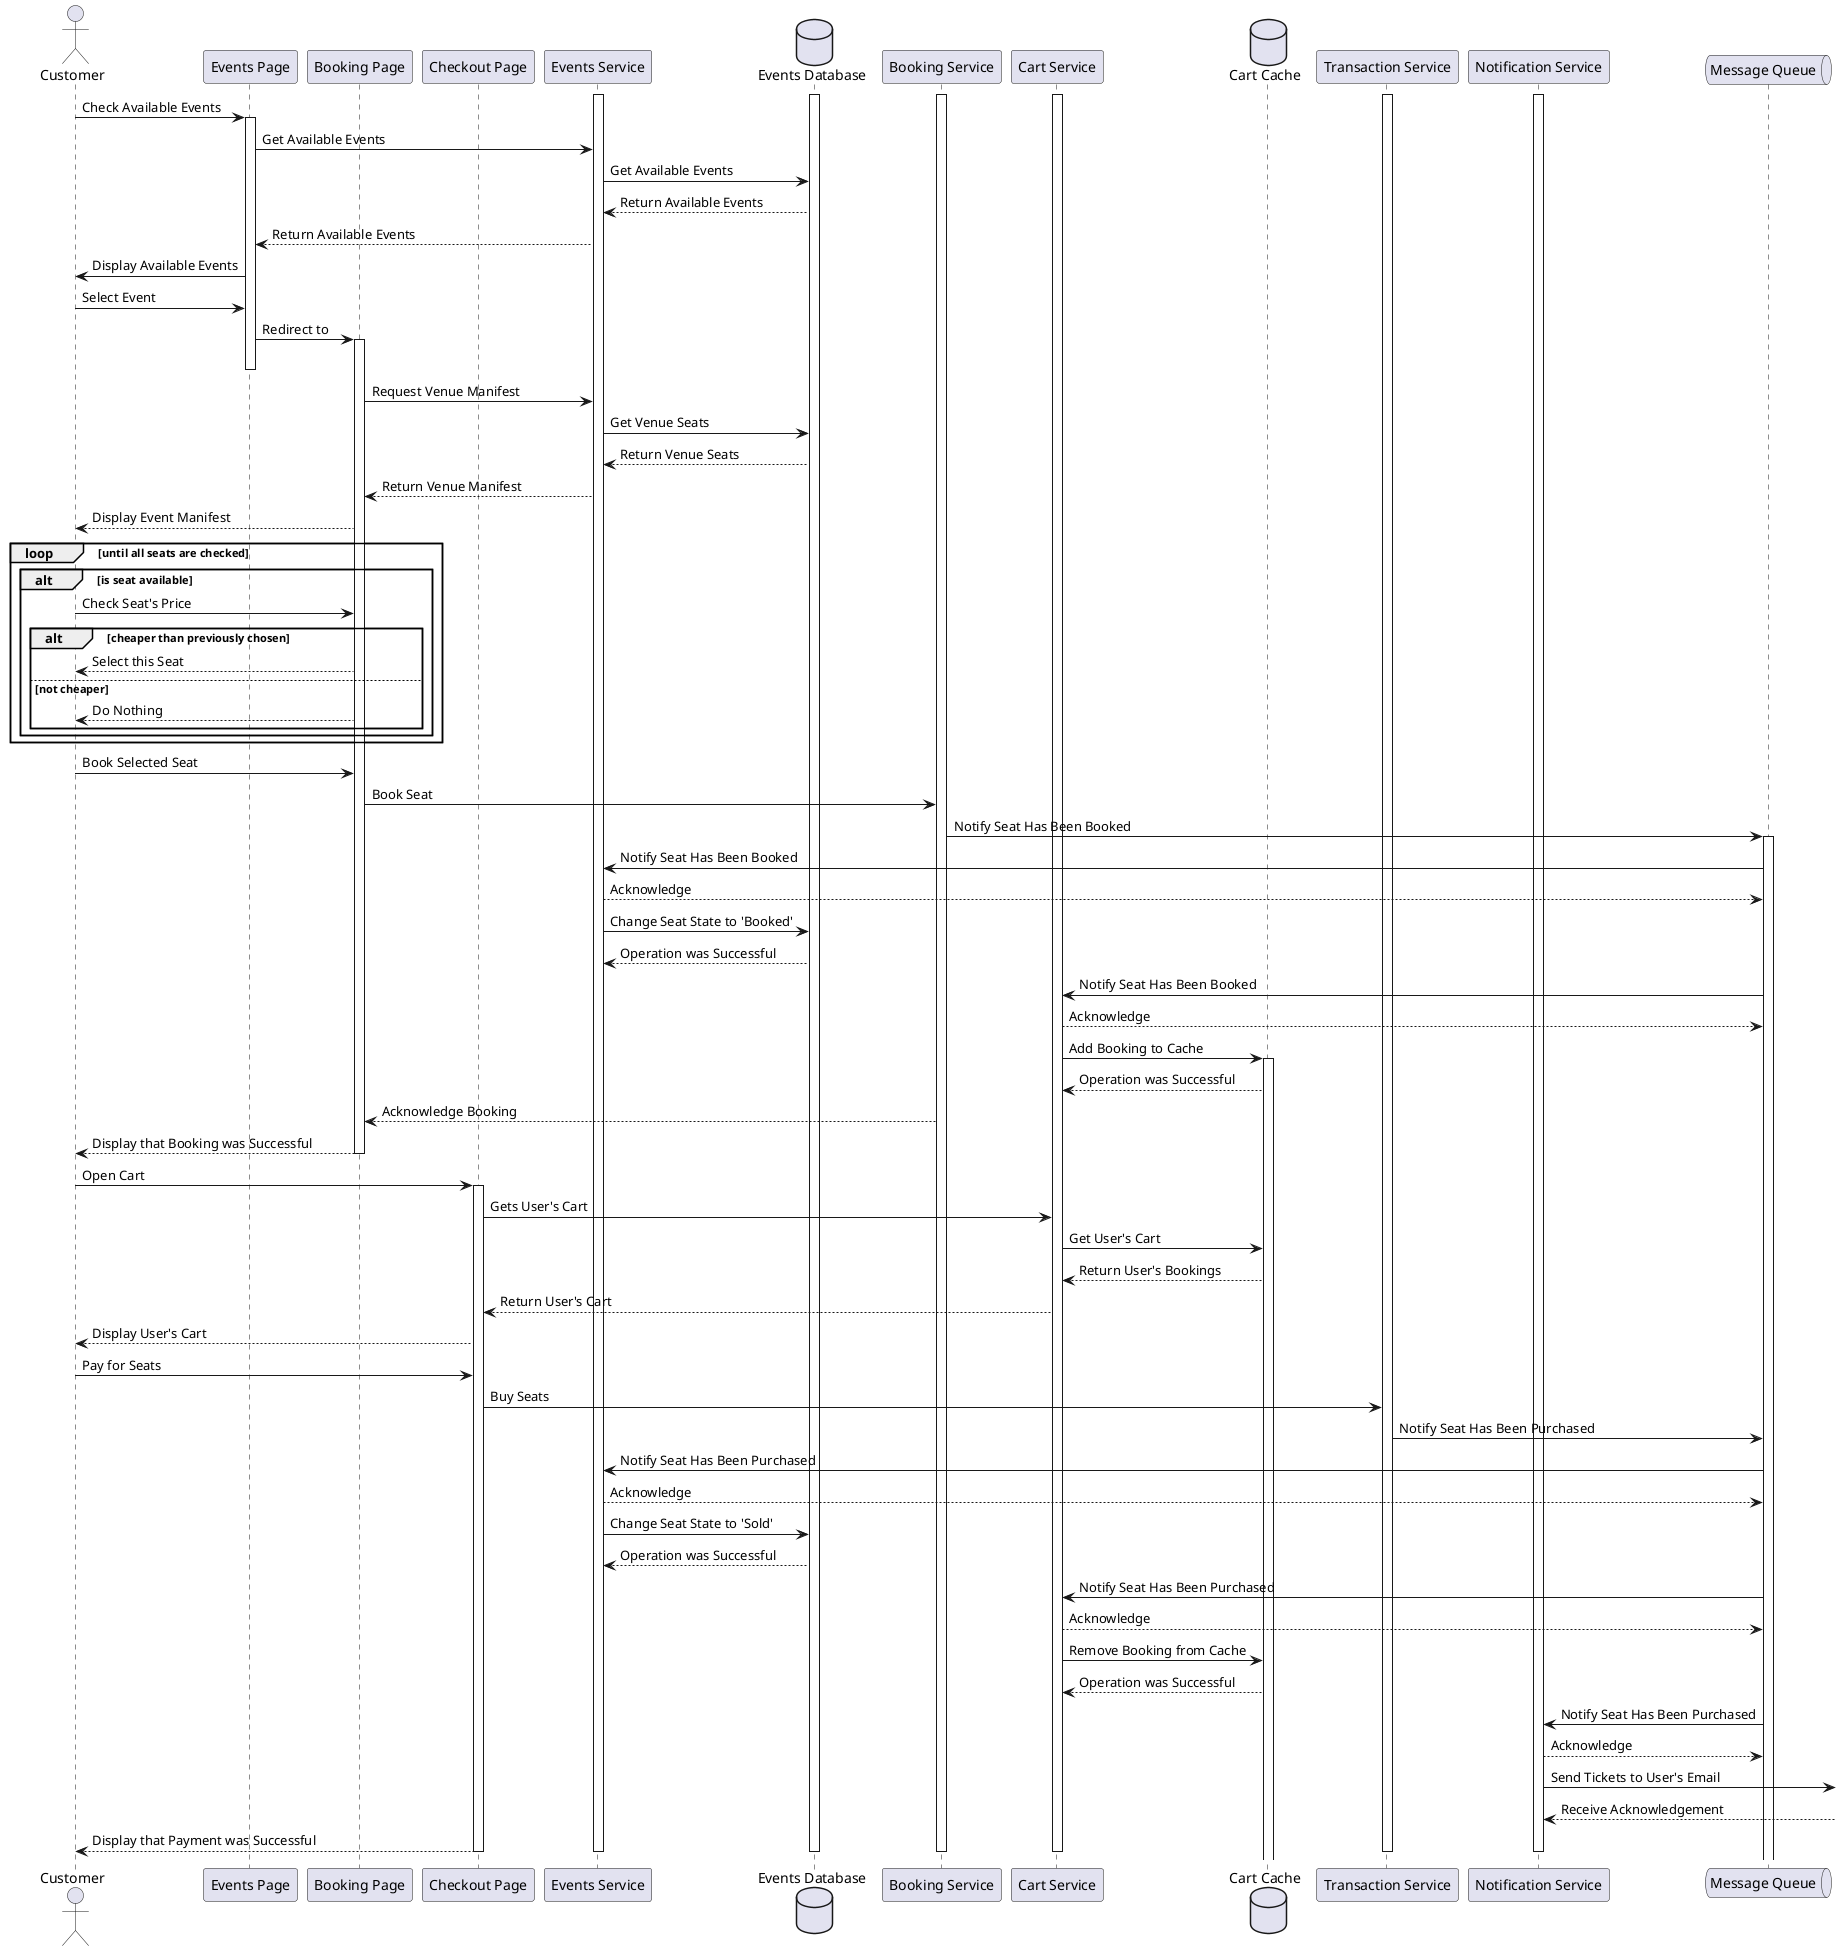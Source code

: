 @startuml lowest-price-seat-booking-sequence-diagram

actor Customer as user
participant "Events Page" as eventsPage
participant "Booking Page" as bookingPage
participant "Checkout Page" as checkoutPage
participant "Events Service" as eventService
database "Events Database" as eventsDb

participant "Booking Service" as bookingService
participant "Cart Service" as cartService
database "Cart Cache" as cartCache
participant "Transaction Service" as transactionService
participant "Notification Service" as notifications
queue "Message Queue" as queueService

activate eventsDb
activate eventService
activate bookingService
activate cartService
activate transactionService
activate notifications

user -> eventsPage ++ : Check Available Events
eventsPage -> eventService : Get Available Events
eventService -> eventsDb : Get Available Events
eventsDb --> eventService : Return Available Events
eventService --> eventsPage : Return Available Events
eventsPage -> user : Display Available Events


user -> eventsPage : Select Event
eventsPage -> bookingPage ++ : Redirect to
deactivate eventsPage
bookingPage -> eventService : Request Venue Manifest
eventService -> eventsDb : Get Venue Seats
eventsDb --> eventService : Return Venue Seats
eventService --> bookingPage : Return Venue Manifest
bookingPage --> user: Display Event Manifest

loop until all seats are checked
    alt is seat available
        user -> bookingPage : Check Seat's Price

        alt cheaper than previously chosen
            bookingPage --> user : Select this Seat
        else not cheaper
            bookingPage --> user: Do Nothing
        end 
    end
end


user -> bookingPage : Book Selected Seat
bookingPage -> bookingService : Book Seat
bookingService -> queueService ++ : Notify Seat Has Been Booked
queueService -> eventService : Notify Seat Has Been Booked
eventService --> queueService : Acknowledge
eventService -> eventsDb : Change Seat State to 'Booked'
eventsDb --> eventService : Operation was Successful

queueService -> cartService : Notify Seat Has Been Booked
cartService --> queueService : Acknowledge
cartService -> cartCache ++: Add Booking to Cache
cartCache --> cartService : Operation was Successful
bookingService --> bookingPage : Acknowledge Booking

bookingPage --> user -- : Display that Booking was Successful


user -> checkoutPage ++: Open Cart
checkoutPage -> cartService : Gets User's Cart
cartService -> cartCache : Get User's Cart
cartCache --> cartService : Return User's Bookings
cartService --> checkoutPage : Return User's Cart
checkoutPage --> user : Display User's Cart

user -> checkoutPage: Pay for Seats
checkoutPage -> transactionService : Buy Seats
transactionService -> queueService : Notify Seat Has Been Purchased

queueService -> eventService : Notify Seat Has Been Purchased
eventService --> queueService : Acknowledge
eventService -> eventsDb : Change Seat State to 'Sold'
eventsDb --> eventService : Operation was Successful

queueService -> cartService : Notify Seat Has Been Purchased
cartService --> queueService : Acknowledge
cartService -> cartCache : Remove Booking from Cache
cartCache --> cartService : Operation was Successful

queueService -> notifications : Notify Seat Has Been Purchased
notifications --> queueService : Acknowledge
notifications -> : Send Tickets to User's Email
notifications <-- : Receive Acknowledgement

checkoutPage --> user --: Display that Payment was Successful

deactivate eventsDb
deactivate eventService
deactivate bookingService
deactivate cartService
deactivate transactionService
deactivate notifications

@enduml